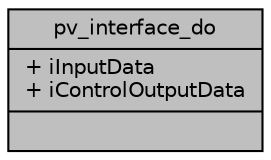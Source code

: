 digraph "pv_interface_do"
{
  edge [fontname="Helvetica",fontsize="10",labelfontname="Helvetica",labelfontsize="10"];
  node [fontname="Helvetica",fontsize="10",shape=record];
  Node1 [label="{pv_interface_do\n|+ iInputData\l+ iControlOutputData\l|}",height=0.2,width=0.4,color="black", fillcolor="grey75", style="filled" fontcolor="black"];
}
